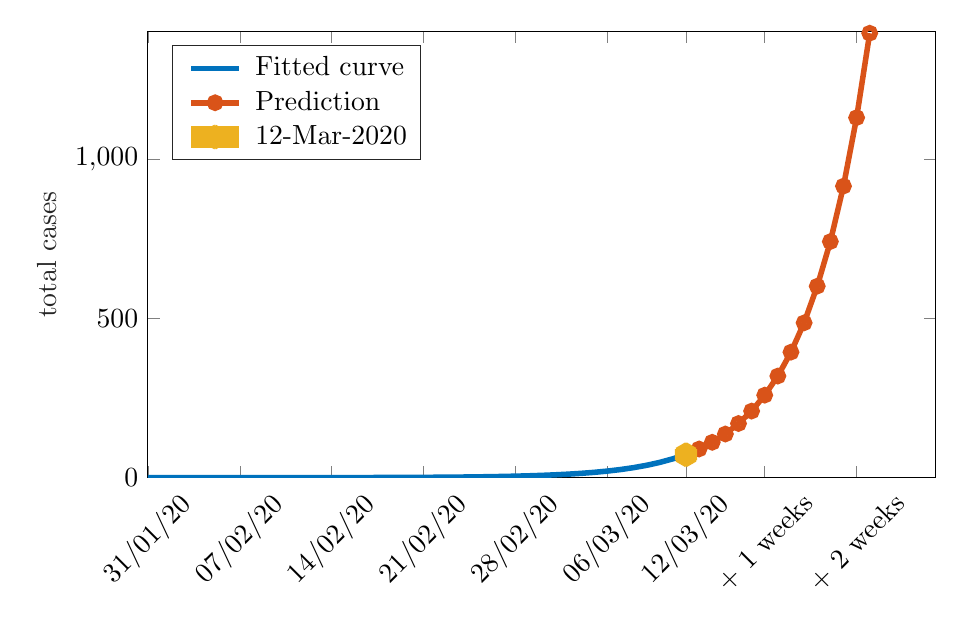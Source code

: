 % This file was created by matlab2tikz.
%
\definecolor{mycolor1}{rgb}{0.0,0.447,0.741}%
\definecolor{mycolor2}{rgb}{0.85,0.325,0.098}%
\definecolor{mycolor3}{rgb}{0.929,0.694,0.125}%
%
\begin{tikzpicture}

\begin{axis}[%
width=10cm,
height=5.665cm,
at={(0cm,0cm)},
scale only axis,
xmin=0,
xmax=60,
xtick={0,7,14,21,28,35,41,47,54},
xticklabels={{31/01/20},{07/02/20},{14/02/20},{21/02/20},{28/02/20},{06/03/20},{12/03/20},{+ 1 weeks},{+ 2 weeks}},
xticklabel style={rotate=45},
ymin=0,
ymax=1400,
ylabel style={font=\color{white!15!black}},
ylabel={total cases},
axis background/.style={fill=white},
legend style={at={(0.03,0.97)}, anchor=north west, legend cell align=left, align=left, draw=white!15!black}
]
\addplot [color=mycolor1, line width=2.0pt]
  table[row sep=crcr]{%
0	0.013\\
1	0.016\\
2	0.02\\
3	0.024\\
4	0.03\\
5	0.037\\
6	0.046\\
7	0.057\\
8	0.07\\
9	0.086\\
10	0.106\\
11	0.131\\
12	0.162\\
13	0.2\\
14	0.247\\
15	0.305\\
16	0.377\\
17	0.465\\
18	0.574\\
19	0.709\\
20	0.875\\
21	1.08\\
22	1.333\\
23	1.646\\
24	2.032\\
25	2.509\\
26	3.097\\
27	3.824\\
28	4.721\\
29	5.828\\
30	7.195\\
31	8.882\\
32	10.965\\
33	13.537\\
34	16.712\\
35	20.631\\
36	25.47\\
37	31.443\\
38	38.818\\
39	47.922\\
40	59.161\\
41	73.036\\
};
\addlegendentry{Fitted curve}

\addplot [color=mycolor2, line width=2.0pt, mark=o, mark options={solid, mycolor2}]
  table[row sep=crcr]{%
41	73\\
42	90\\
43	111\\
44	137\\
45	170\\
46	209\\
47	259\\
48	319\\
49	394\\
50	486\\
51	601\\
52	741\\
53	915\\
54	1130\\
55	1395\\
};
\addlegendentry{Prediction}

\addplot [color=mycolor3, line width=8.0pt, draw=none, mark=asterisk, mark options={solid, mycolor3}]
  table[row sep=crcr]{%
41	72\\
};
\addlegendentry{12-Mar-2020}

\end{axis}
\end{tikzpicture}%